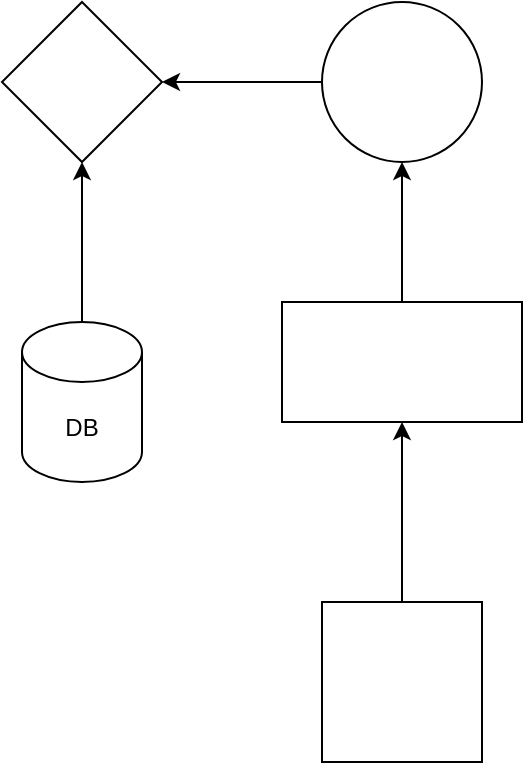 <mxfile version="26.2.9">
  <diagram name="Page-1" id="lHRcLcdtZNrz0P13an0p">
    <mxGraphModel dx="1089" dy="778" grid="1" gridSize="10" guides="1" tooltips="1" connect="1" arrows="1" fold="1" page="0" pageScale="1" pageWidth="850" pageHeight="1100" math="0" shadow="0">
      <root>
        <mxCell id="0" />
        <mxCell id="1" parent="0" />
        <mxCell id="vuHTe9osoYitYibAq7cG-3" value="" style="edgeStyle=orthogonalEdgeStyle;rounded=0;orthogonalLoop=1;jettySize=auto;html=1;" edge="1" parent="1" source="vuHTe9osoYitYibAq7cG-1" target="vuHTe9osoYitYibAq7cG-2">
          <mxGeometry relative="1" as="geometry" />
        </mxCell>
        <mxCell id="vuHTe9osoYitYibAq7cG-1" value="" style="whiteSpace=wrap;html=1;aspect=fixed;" vertex="1" parent="1">
          <mxGeometry x="390" y="360" width="80" height="80" as="geometry" />
        </mxCell>
        <mxCell id="vuHTe9osoYitYibAq7cG-5" value="" style="edgeStyle=orthogonalEdgeStyle;rounded=0;orthogonalLoop=1;jettySize=auto;html=1;" edge="1" parent="1" source="vuHTe9osoYitYibAq7cG-2" target="vuHTe9osoYitYibAq7cG-4">
          <mxGeometry relative="1" as="geometry" />
        </mxCell>
        <mxCell id="vuHTe9osoYitYibAq7cG-2" value="" style="whiteSpace=wrap;html=1;" vertex="1" parent="1">
          <mxGeometry x="370" y="210" width="120" height="60" as="geometry" />
        </mxCell>
        <mxCell id="vuHTe9osoYitYibAq7cG-7" value="" style="edgeStyle=orthogonalEdgeStyle;rounded=0;orthogonalLoop=1;jettySize=auto;html=1;" edge="1" parent="1" source="vuHTe9osoYitYibAq7cG-4" target="vuHTe9osoYitYibAq7cG-6">
          <mxGeometry relative="1" as="geometry" />
        </mxCell>
        <mxCell id="vuHTe9osoYitYibAq7cG-4" value="" style="ellipse;whiteSpace=wrap;html=1;" vertex="1" parent="1">
          <mxGeometry x="390" y="60" width="80" height="80" as="geometry" />
        </mxCell>
        <mxCell id="vuHTe9osoYitYibAq7cG-6" value="" style="rhombus;whiteSpace=wrap;html=1;" vertex="1" parent="1">
          <mxGeometry x="230" y="60" width="80" height="80" as="geometry" />
        </mxCell>
        <mxCell id="vuHTe9osoYitYibAq7cG-9" style="edgeStyle=orthogonalEdgeStyle;rounded=0;orthogonalLoop=1;jettySize=auto;html=1;entryX=0.5;entryY=1;entryDx=0;entryDy=0;" edge="1" parent="1" source="vuHTe9osoYitYibAq7cG-8" target="vuHTe9osoYitYibAq7cG-6">
          <mxGeometry relative="1" as="geometry" />
        </mxCell>
        <mxCell id="vuHTe9osoYitYibAq7cG-8" value="DB" style="shape=cylinder3;whiteSpace=wrap;html=1;boundedLbl=1;backgroundOutline=1;size=15;" vertex="1" parent="1">
          <mxGeometry x="240" y="220" width="60" height="80" as="geometry" />
        </mxCell>
      </root>
    </mxGraphModel>
  </diagram>
</mxfile>
